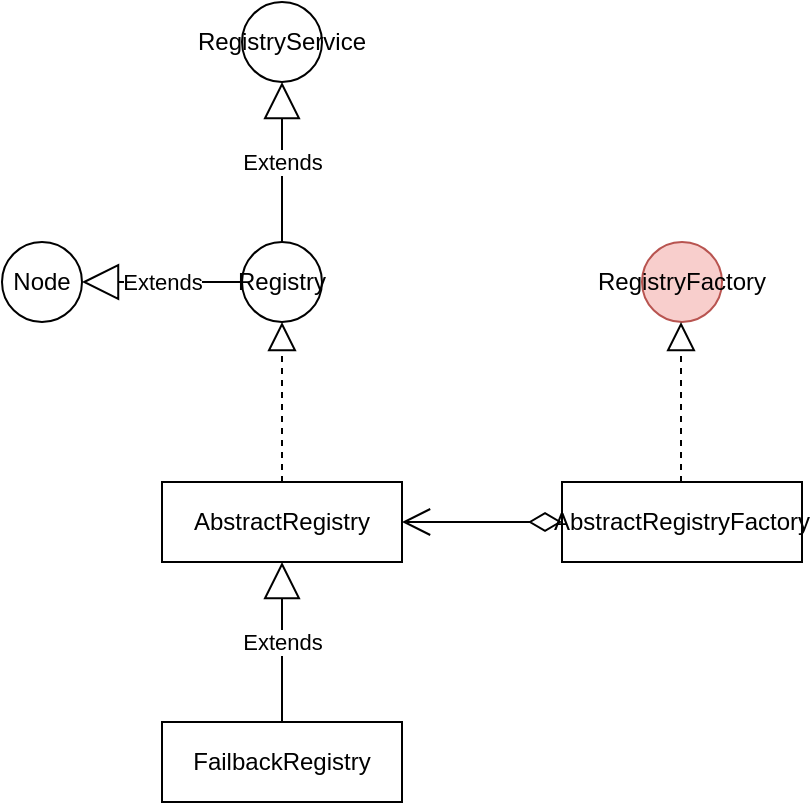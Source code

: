 <mxfile version="12.4.2" type="device" pages="1"><diagram id="tpRwQKqNRoYZARL_ZjQT" name="第 1 页"><mxGraphModel dx="1106" dy="822" grid="1" gridSize="10" guides="1" tooltips="1" connect="1" arrows="1" fold="1" page="1" pageScale="1" pageWidth="827" pageHeight="1169" math="0" shadow="0"><root><mxCell id="0"/><mxCell id="1" parent="0"/><mxCell id="agFG3wDj5eKjyBcWvI8g-6" value="RegistryService" style="ellipse;whiteSpace=wrap;html=1;aspect=fixed;" vertex="1" parent="1"><mxGeometry x="200" y="120" width="40" height="40" as="geometry"/></mxCell><mxCell id="agFG3wDj5eKjyBcWvI8g-7" value="Node" style="ellipse;whiteSpace=wrap;html=1;aspect=fixed;" vertex="1" parent="1"><mxGeometry x="80" y="240" width="40" height="40" as="geometry"/></mxCell><mxCell id="agFG3wDj5eKjyBcWvI8g-8" value="Registry" style="ellipse;whiteSpace=wrap;html=1;aspect=fixed;" vertex="1" parent="1"><mxGeometry x="200" y="240" width="40" height="40" as="geometry"/></mxCell><mxCell id="agFG3wDj5eKjyBcWvI8g-9" value="Extends" style="endArrow=block;endSize=16;endFill=0;html=1;entryX=0.5;entryY=1;entryDx=0;entryDy=0;exitX=0.5;exitY=0;exitDx=0;exitDy=0;" edge="1" parent="1" source="agFG3wDj5eKjyBcWvI8g-8" target="agFG3wDj5eKjyBcWvI8g-6"><mxGeometry width="160" relative="1" as="geometry"><mxPoint x="180" y="260" as="sourcePoint"/><mxPoint x="340" y="260" as="targetPoint"/></mxGeometry></mxCell><mxCell id="agFG3wDj5eKjyBcWvI8g-10" value="Extends" style="endArrow=block;endSize=16;endFill=0;html=1;exitX=0;exitY=0.5;exitDx=0;exitDy=0;entryX=1;entryY=0.5;entryDx=0;entryDy=0;" edge="1" parent="1" source="agFG3wDj5eKjyBcWvI8g-8" target="agFG3wDj5eKjyBcWvI8g-7"><mxGeometry width="160" relative="1" as="geometry"><mxPoint x="230" y="210" as="sourcePoint"/><mxPoint x="300" y="170" as="targetPoint"/></mxGeometry></mxCell><mxCell id="agFG3wDj5eKjyBcWvI8g-11" value="&lt;span style=&quot;white-space: normal&quot;&gt;AbstractRegistry&lt;/span&gt;" style="rounded=0;whiteSpace=wrap;html=1;" vertex="1" parent="1"><mxGeometry x="160" y="360" width="120" height="40" as="geometry"/></mxCell><mxCell id="agFG3wDj5eKjyBcWvI8g-12" value="" style="endArrow=block;dashed=1;endFill=0;endSize=12;html=1;entryX=0.5;entryY=1;entryDx=0;entryDy=0;exitX=0.5;exitY=0;exitDx=0;exitDy=0;" edge="1" parent="1" source="agFG3wDj5eKjyBcWvI8g-11" target="agFG3wDj5eKjyBcWvI8g-8"><mxGeometry width="160" relative="1" as="geometry"><mxPoint x="160" y="380" as="sourcePoint"/><mxPoint x="320" y="380" as="targetPoint"/></mxGeometry></mxCell><mxCell id="agFG3wDj5eKjyBcWvI8g-14" value="&lt;span style=&quot;white-space: normal&quot;&gt;FailbackRegistry&lt;/span&gt;" style="rounded=0;whiteSpace=wrap;html=1;" vertex="1" parent="1"><mxGeometry x="160" y="480" width="120" height="40" as="geometry"/></mxCell><mxCell id="agFG3wDj5eKjyBcWvI8g-15" value="Extends" style="endArrow=block;endSize=16;endFill=0;html=1;exitX=0.5;exitY=0;exitDx=0;exitDy=0;entryX=0.5;entryY=1;entryDx=0;entryDy=0;" edge="1" parent="1" source="agFG3wDj5eKjyBcWvI8g-14" target="agFG3wDj5eKjyBcWvI8g-11"><mxGeometry width="160" relative="1" as="geometry"><mxPoint x="210" y="270" as="sourcePoint"/><mxPoint x="130" y="270" as="targetPoint"/></mxGeometry></mxCell><mxCell id="agFG3wDj5eKjyBcWvI8g-16" value="AbstractRegistryFactory" style="rounded=0;whiteSpace=wrap;html=1;" vertex="1" parent="1"><mxGeometry x="360" y="360" width="120" height="40" as="geometry"/></mxCell><mxCell id="agFG3wDj5eKjyBcWvI8g-20" value="" style="endArrow=open;html=1;endSize=12;startArrow=diamondThin;startSize=14;startFill=0;edgeStyle=orthogonalEdgeStyle;align=left;verticalAlign=bottom;exitX=0;exitY=0.5;exitDx=0;exitDy=0;entryX=1;entryY=0.5;entryDx=0;entryDy=0;" edge="1" parent="1" source="agFG3wDj5eKjyBcWvI8g-16" target="agFG3wDj5eKjyBcWvI8g-11"><mxGeometry x="-1" y="3" relative="1" as="geometry"><mxPoint x="80" y="540" as="sourcePoint"/><mxPoint x="240" y="540" as="targetPoint"/></mxGeometry></mxCell><mxCell id="agFG3wDj5eKjyBcWvI8g-21" value="RegistryFactory" style="ellipse;whiteSpace=wrap;html=1;aspect=fixed;fillColor=#f8cecc;strokeColor=#b85450;" vertex="1" parent="1"><mxGeometry x="400" y="240" width="40" height="40" as="geometry"/></mxCell><mxCell id="agFG3wDj5eKjyBcWvI8g-22" value="" style="endArrow=block;dashed=1;endFill=0;endSize=12;html=1;entryX=0.5;entryY=1;entryDx=0;entryDy=0;exitX=0.5;exitY=0;exitDx=0;exitDy=0;" edge="1" parent="1"><mxGeometry width="160" relative="1" as="geometry"><mxPoint x="419.5" y="360" as="sourcePoint"/><mxPoint x="419.5" y="280" as="targetPoint"/></mxGeometry></mxCell></root></mxGraphModel></diagram></mxfile>